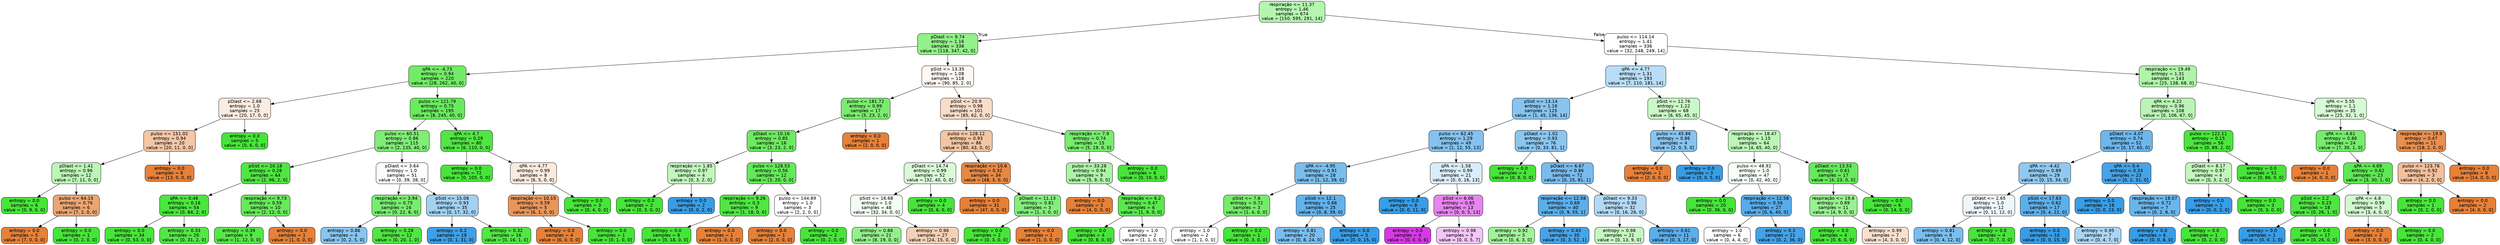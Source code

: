digraph Tree {
node [shape=box, style="filled, rounded", color="black", fontname="helvetica"] ;
edge [fontname="helvetica"] ;
0 [label="respiração <= 11.37\nentropy = 1.46\nsamples = 674\nvalue = [150, 595, 291, 14]", fillcolor="#b5f5b0"] ;
1 [label="pDiast <= 9.74\nentropy = 1.16\nsamples = 338\nvalue = [118, 347, 42, 0]", fillcolor="#93f08a"] ;
0 -> 1 [labeldistance=2.5, labelangle=45, headlabel="True"] ;
2 [label="qPA <= -4.73\nentropy = 0.94\nsamples = 220\nvalue = [28, 262, 40, 0]", fillcolor="#72eb67"] ;
1 -> 2 ;
3 [label="pDiast <= 2.68\nentropy = 1.0\nsamples = 25\nvalue = [20, 17, 0, 0]", fillcolor="#fbece1"] ;
2 -> 3 ;
4 [label="pulso <= 151.02\nentropy = 0.94\nsamples = 20\nvalue = [20, 11, 0, 0]", fillcolor="#f3c6a6"] ;
3 -> 4 ;
5 [label="pDiast <= 1.41\nentropy = 0.96\nsamples = 12\nvalue = [7, 11, 0, 0]", fillcolor="#bcf6b7"] ;
4 -> 5 ;
6 [label="entropy = 0.0\nsamples = 6\nvalue = [0, 9, 0, 0]", fillcolor="#47e539"] ;
5 -> 6 ;
7 [label="pulso <= 64.15\nentropy = 0.76\nsamples = 6\nvalue = [7, 2, 0, 0]", fillcolor="#eca572"] ;
5 -> 7 ;
8 [label="entropy = 0.0\nsamples = 5\nvalue = [7, 0, 0, 0]", fillcolor="#e58139"] ;
7 -> 8 ;
9 [label="entropy = 0.0\nsamples = 1\nvalue = [0, 2, 0, 0]", fillcolor="#47e539"] ;
7 -> 9 ;
10 [label="entropy = 0.0\nsamples = 8\nvalue = [13, 0, 0, 0]", fillcolor="#e58139"] ;
4 -> 10 ;
11 [label="entropy = 0.0\nsamples = 5\nvalue = [0, 6, 0, 0]", fillcolor="#47e539"] ;
3 -> 11 ;
12 [label="pulso <= 121.79\nentropy = 0.75\nsamples = 195\nvalue = [8, 245, 40, 0]", fillcolor="#6aea5f"] ;
2 -> 12 ;
13 [label="pulso <= 60.51\nentropy = 0.86\nsamples = 115\nvalue = [2, 135, 40, 0]", fillcolor="#7fed76"] ;
12 -> 13 ;
14 [label="pSist <= 20.18\nentropy = 0.28\nsamples = 64\nvalue = [2, 96, 2, 0]", fillcolor="#4fe641"] ;
13 -> 14 ;
15 [label="qPA <= 0.46\nentropy = 0.16\nsamples = 54\nvalue = [0, 84, 2, 0]", fillcolor="#4be63e"] ;
14 -> 15 ;
16 [label="entropy = 0.0\nsamples = 34\nvalue = [0, 53, 0, 0]", fillcolor="#47e539"] ;
15 -> 16 ;
17 [label="entropy = 0.33\nsamples = 20\nvalue = [0, 31, 2, 0]", fillcolor="#53e746"] ;
15 -> 17 ;
18 [label="respiração <= 9.73\nentropy = 0.59\nsamples = 10\nvalue = [2, 12, 0, 0]", fillcolor="#66e95a"] ;
14 -> 18 ;
19 [label="entropy = 0.39\nsamples = 9\nvalue = [1, 12, 0, 0]", fillcolor="#56e749"] ;
18 -> 19 ;
20 [label="entropy = 0.0\nsamples = 1\nvalue = [1, 0, 0, 0]", fillcolor="#e58139"] ;
18 -> 20 ;
21 [label="pDiast <= 3.64\nentropy = 1.0\nsamples = 51\nvalue = [0, 39, 38, 0]", fillcolor="#fafefa"] ;
13 -> 21 ;
22 [label="respiração <= 3.94\nentropy = 0.75\nsamples = 16\nvalue = [0, 22, 6, 0]", fillcolor="#79ec6f"] ;
21 -> 22 ;
23 [label="entropy = 0.86\nsamples = 4\nvalue = [0, 2, 5, 0]", fillcolor="#88c4ef"] ;
22 -> 23 ;
24 [label="entropy = 0.28\nsamples = 12\nvalue = [0, 20, 1, 0]", fillcolor="#50e643"] ;
22 -> 24 ;
25 [label="pSist <= 15.08\nentropy = 0.93\nsamples = 35\nvalue = [0, 17, 32, 0]", fillcolor="#a2d1f3"] ;
21 -> 25 ;
26 [label="entropy = 0.2\nsamples = 19\nvalue = [0, 1, 31, 0]", fillcolor="#3fa0e6"] ;
25 -> 26 ;
27 [label="entropy = 0.32\nsamples = 16\nvalue = [0, 16, 1, 0]", fillcolor="#52e745"] ;
25 -> 27 ;
28 [label="qPA <= 4.7\nentropy = 0.29\nsamples = 80\nvalue = [6, 110, 0, 0]", fillcolor="#51e644"] ;
12 -> 28 ;
29 [label="entropy = 0.0\nsamples = 72\nvalue = [0, 105, 0, 0]", fillcolor="#47e539"] ;
28 -> 29 ;
30 [label="qPA <= 4.77\nentropy = 0.99\nsamples = 8\nvalue = [6, 5, 0, 0]", fillcolor="#fbeade"] ;
28 -> 30 ;
31 [label="respiração <= 10.15\nentropy = 0.59\nsamples = 5\nvalue = [6, 1, 0, 0]", fillcolor="#e9965a"] ;
30 -> 31 ;
32 [label="entropy = 0.0\nsamples = 4\nvalue = [6, 0, 0, 0]", fillcolor="#e58139"] ;
31 -> 32 ;
33 [label="entropy = 0.0\nsamples = 1\nvalue = [0, 1, 0, 0]", fillcolor="#47e539"] ;
31 -> 33 ;
34 [label="entropy = 0.0\nsamples = 3\nvalue = [0, 4, 0, 0]", fillcolor="#47e539"] ;
30 -> 34 ;
35 [label="pSist <= 13.35\nentropy = 1.08\nsamples = 118\nvalue = [90, 85, 2, 0]", fillcolor="#fef8f4"] ;
1 -> 35 ;
36 [label="pulso <= 181.72\nentropy = 0.99\nsamples = 17\nvalue = [5, 23, 2, 0]", fillcolor="#7bec70"] ;
35 -> 36 ;
37 [label="pDiast <= 10.16\nentropy = 0.85\nsamples = 16\nvalue = [3, 23, 2, 0]", fillcolor="#6cea61"] ;
36 -> 37 ;
38 [label="respiração <= 1.85\nentropy = 0.97\nsamples = 4\nvalue = [0, 3, 2, 0]", fillcolor="#c2f6bd"] ;
37 -> 38 ;
39 [label="entropy = 0.0\nsamples = 2\nvalue = [0, 3, 0, 0]", fillcolor="#47e539"] ;
38 -> 39 ;
40 [label="entropy = 0.0\nsamples = 2\nvalue = [0, 0, 2, 0]", fillcolor="#399de5"] ;
38 -> 40 ;
41 [label="pulso <= 128.53\nentropy = 0.56\nsamples = 12\nvalue = [3, 20, 0, 0]", fillcolor="#63e957"] ;
37 -> 41 ;
42 [label="respiração <= 9.26\nentropy = 0.3\nsamples = 9\nvalue = [1, 18, 0, 0]", fillcolor="#51e644"] ;
41 -> 42 ;
43 [label="entropy = 0.0\nsamples = 8\nvalue = [0, 18, 0, 0]", fillcolor="#47e539"] ;
42 -> 43 ;
44 [label="entropy = 0.0\nsamples = 1\nvalue = [1, 0, 0, 0]", fillcolor="#e58139"] ;
42 -> 44 ;
45 [label="pulso <= 144.89\nentropy = 1.0\nsamples = 3\nvalue = [2, 2, 0, 0]", fillcolor="#ffffff"] ;
41 -> 45 ;
46 [label="entropy = 0.0\nsamples = 1\nvalue = [2, 0, 0, 0]", fillcolor="#e58139"] ;
45 -> 46 ;
47 [label="entropy = 0.0\nsamples = 2\nvalue = [0, 2, 0, 0]", fillcolor="#47e539"] ;
45 -> 47 ;
48 [label="entropy = 0.0\nsamples = 1\nvalue = [2, 0, 0, 0]", fillcolor="#e58139"] ;
36 -> 48 ;
49 [label="pSist <= 20.9\nentropy = 0.98\nsamples = 101\nvalue = [85, 62, 0, 0]", fillcolor="#f8ddc9"] ;
35 -> 49 ;
50 [label="pulso <= 128.12\nentropy = 0.93\nsamples = 86\nvalue = [80, 43, 0, 0]", fillcolor="#f3c5a3"] ;
49 -> 50 ;
51 [label="pDiast <= 14.74\nentropy = 0.99\nsamples = 52\nvalue = [32, 40, 0, 0]", fillcolor="#dafad7"] ;
50 -> 51 ;
52 [label="pSist <= 16.68\nentropy = 1.0\nsamples = 48\nvalue = [32, 34, 0, 0]", fillcolor="#f4fdf3"] ;
51 -> 52 ;
53 [label="entropy = 0.88\nsamples = 21\nvalue = [8, 19, 0, 0]", fillcolor="#94f08c"] ;
52 -> 53 ;
54 [label="entropy = 0.96\nsamples = 27\nvalue = [24, 15, 0, 0]", fillcolor="#f5d0b5"] ;
52 -> 54 ;
55 [label="entropy = 0.0\nsamples = 4\nvalue = [0, 6, 0, 0]", fillcolor="#47e539"] ;
51 -> 55 ;
56 [label="respiração <= 10.6\nentropy = 0.32\nsamples = 34\nvalue = [48, 3, 0, 0]", fillcolor="#e78945"] ;
50 -> 56 ;
57 [label="entropy = 0.0\nsamples = 31\nvalue = [47, 0, 0, 0]", fillcolor="#e58139"] ;
56 -> 57 ;
58 [label="pDiast <= 11.13\nentropy = 0.81\nsamples = 3\nvalue = [1, 3, 0, 0]", fillcolor="#84ee7b"] ;
56 -> 58 ;
59 [label="entropy = 0.0\nsamples = 2\nvalue = [0, 3, 0, 0]", fillcolor="#47e539"] ;
58 -> 59 ;
60 [label="entropy = 0.0\nsamples = 1\nvalue = [1, 0, 0, 0]", fillcolor="#e58139"] ;
58 -> 60 ;
61 [label="respiração <= 7.9\nentropy = 0.74\nsamples = 15\nvalue = [5, 19, 0, 0]", fillcolor="#77ec6d"] ;
49 -> 61 ;
62 [label="pulso <= 33.28\nentropy = 0.94\nsamples = 9\nvalue = [5, 9, 0, 0]", fillcolor="#adf3a7"] ;
61 -> 62 ;
63 [label="entropy = 0.0\nsamples = 3\nvalue = [4, 0, 0, 0]", fillcolor="#e58139"] ;
62 -> 63 ;
64 [label="respiração <= 6.2\nentropy = 0.47\nsamples = 6\nvalue = [1, 9, 0, 0]", fillcolor="#5be84f"] ;
62 -> 64 ;
65 [label="entropy = 0.0\nsamples = 4\nvalue = [0, 8, 0, 0]", fillcolor="#47e539"] ;
64 -> 65 ;
66 [label="entropy = 1.0\nsamples = 2\nvalue = [1, 1, 0, 0]", fillcolor="#ffffff"] ;
64 -> 66 ;
67 [label="entropy = 0.0\nsamples = 6\nvalue = [0, 10, 0, 0]", fillcolor="#47e539"] ;
61 -> 67 ;
68 [label="pulso <= 114.14\nentropy = 1.41\nsamples = 336\nvalue = [32, 248, 249, 14]", fillcolor="#feffff"] ;
0 -> 68 [labeldistance=2.5, labelangle=-45, headlabel="False"] ;
69 [label="qPA <= 4.77\nentropy = 1.31\nsamples = 193\nvalue = [7, 110, 181, 14]", fillcolor="#b9ddf6"] ;
68 -> 69 ;
70 [label="pSist <= 13.14\nentropy = 1.16\nsamples = 125\nvalue = [1, 45, 136, 14]", fillcolor="#88c4ef"] ;
69 -> 70 ;
71 [label="pulso <= 62.45\nentropy = 1.29\nsamples = 49\nvalue = [1, 12, 55, 13]", fillcolor="#85c2ef"] ;
70 -> 71 ;
72 [label="qPA <= -4.95\nentropy = 0.91\nsamples = 28\nvalue = [1, 12, 39, 0]", fillcolor="#79bded"] ;
71 -> 72 ;
73 [label="pSist <= 7.6\nentropy = 0.72\nsamples = 3\nvalue = [1, 4, 0, 0]", fillcolor="#75ec6a"] ;
72 -> 73 ;
74 [label="entropy = 1.0\nsamples = 2\nvalue = [1, 1, 0, 0]", fillcolor="#ffffff"] ;
73 -> 74 ;
75 [label="entropy = 0.0\nsamples = 1\nvalue = [0, 3, 0, 0]", fillcolor="#47e539"] ;
73 -> 75 ;
76 [label="pSist <= 12.1\nentropy = 0.66\nsamples = 25\nvalue = [0, 8, 39, 0]", fillcolor="#62b1ea"] ;
72 -> 76 ;
77 [label="entropy = 0.81\nsamples = 20\nvalue = [0, 8, 24, 0]", fillcolor="#7bbeee"] ;
76 -> 77 ;
78 [label="entropy = 0.0\nsamples = 5\nvalue = [0, 0, 15, 0]", fillcolor="#399de5"] ;
76 -> 78 ;
79 [label="qPA <= -1.58\nentropy = 0.99\nsamples = 21\nvalue = [0, 0, 16, 13]", fillcolor="#daedfa"] ;
71 -> 79 ;
80 [label="entropy = 0.0\nsamples = 8\nvalue = [0, 0, 11, 0]", fillcolor="#399de5"] ;
79 -> 80 ;
81 [label="pSist <= 6.06\nentropy = 0.85\nsamples = 13\nvalue = [0, 0, 5, 13]", fillcolor="#e685ef"] ;
79 -> 81 ;
82 [label="entropy = 0.0\nsamples = 4\nvalue = [0, 0, 0, 6]", fillcolor="#d739e5"] ;
81 -> 82 ;
83 [label="entropy = 0.98\nsamples = 9\nvalue = [0, 0, 5, 7]", fillcolor="#f4c6f8"] ;
81 -> 83 ;
84 [label="pDiast <= 1.02\nentropy = 0.93\nsamples = 76\nvalue = [0, 33, 81, 1]", fillcolor="#8bc6f0"] ;
70 -> 84 ;
85 [label="entropy = 0.0\nsamples = 4\nvalue = [0, 8, 0, 0]", fillcolor="#47e539"] ;
84 -> 85 ;
86 [label="pDiast <= 6.67\nentropy = 0.86\nsamples = 72\nvalue = [0, 25, 81, 1]", fillcolor="#78bced"] ;
84 -> 86 ;
87 [label="respiração <= 12.58\nentropy = 0.69\nsamples = 40\nvalue = [0, 9, 55, 1]", fillcolor="#5caeea"] ;
86 -> 87 ;
88 [label="entropy = 0.92\nsamples = 5\nvalue = [0, 6, 3, 0]", fillcolor="#a3f29c"] ;
87 -> 88 ;
89 [label="entropy = 0.43\nsamples = 35\nvalue = [0, 3, 52, 1]", fillcolor="#48a4e7"] ;
87 -> 89 ;
90 [label="pDiast <= 9.33\nentropy = 0.96\nsamples = 32\nvalue = [0, 16, 26, 0]", fillcolor="#b3d9f5"] ;
86 -> 90 ;
91 [label="entropy = 0.98\nsamples = 21\nvalue = [0, 13, 9, 0]", fillcolor="#c6f7c2"] ;
90 -> 91 ;
92 [label="entropy = 0.61\nsamples = 11\nvalue = [0, 3, 17, 0]", fillcolor="#5caeea"] ;
90 -> 92 ;
93 [label="pSist <= 12.76\nentropy = 1.22\nsamples = 68\nvalue = [6, 65, 45, 0]", fillcolor="#cbf8c7"] ;
69 -> 93 ;
94 [label="pulso <= 45.86\nentropy = 0.86\nsamples = 4\nvalue = [2, 0, 5, 0]", fillcolor="#88c4ef"] ;
93 -> 94 ;
95 [label="entropy = 0.0\nsamples = 1\nvalue = [2, 0, 0, 0]", fillcolor="#e58139"] ;
94 -> 95 ;
96 [label="entropy = 0.0\nsamples = 3\nvalue = [0, 0, 5, 0]", fillcolor="#399de5"] ;
94 -> 96 ;
97 [label="respiração <= 18.47\nentropy = 1.15\nsamples = 64\nvalue = [4, 65, 40, 0]", fillcolor="#bcf6b7"] ;
93 -> 97 ;
98 [label="pulso <= 48.92\nentropy = 1.0\nsamples = 47\nvalue = [0, 42, 40, 0]", fillcolor="#f6fef6"] ;
97 -> 98 ;
99 [label="entropy = 0.0\nsamples = 20\nvalue = [0, 36, 0, 0]", fillcolor="#47e539"] ;
98 -> 99 ;
100 [label="respiração <= 12.58\nentropy = 0.56\nsamples = 27\nvalue = [0, 6, 40, 0]", fillcolor="#57ace9"] ;
98 -> 100 ;
101 [label="entropy = 1.0\nsamples = 6\nvalue = [0, 4, 4, 0]", fillcolor="#ffffff"] ;
100 -> 101 ;
102 [label="entropy = 0.3\nsamples = 21\nvalue = [0, 2, 36, 0]", fillcolor="#44a2e6"] ;
100 -> 102 ;
103 [label="pDiast <= 13.53\nentropy = 0.61\nsamples = 17\nvalue = [4, 23, 0, 0]", fillcolor="#67ea5b"] ;
97 -> 103 ;
104 [label="respiração <= 19.6\nentropy = 0.89\nsamples = 11\nvalue = [4, 9, 0, 0]", fillcolor="#99f191"] ;
103 -> 104 ;
105 [label="entropy = 0.0\nsamples = 4\nvalue = [0, 6, 0, 0]", fillcolor="#47e539"] ;
104 -> 105 ;
106 [label="entropy = 0.99\nsamples = 7\nvalue = [4, 3, 0, 0]", fillcolor="#f8e0ce"] ;
104 -> 106 ;
107 [label="entropy = 0.0\nsamples = 6\nvalue = [0, 14, 0, 0]", fillcolor="#47e539"] ;
103 -> 107 ;
108 [label="respiração <= 19.49\nentropy = 1.31\nsamples = 143\nvalue = [25, 138, 68, 0]", fillcolor="#b0f4aa"] ;
68 -> 108 ;
109 [label="qPA <= 4.22\nentropy = 0.96\nsamples = 108\nvalue = [0, 106, 67, 0]", fillcolor="#bbf5b6"] ;
108 -> 109 ;
110 [label="pDiast <= 4.07\nentropy = 0.74\nsamples = 52\nvalue = [0, 17, 65, 0]", fillcolor="#6db7ec"] ;
109 -> 110 ;
111 [label="qPA <= -4.42\nentropy = 0.89\nsamples = 29\nvalue = [0, 15, 34, 0]", fillcolor="#90c8f0"] ;
110 -> 111 ;
112 [label="pDiast <= 2.65\nentropy = 1.0\nsamples = 12\nvalue = [0, 11, 12, 0]", fillcolor="#eff7fd"] ;
111 -> 112 ;
113 [label="entropy = 0.81\nsamples = 8\nvalue = [0, 4, 12, 0]", fillcolor="#7bbeee"] ;
112 -> 113 ;
114 [label="entropy = 0.0\nsamples = 4\nvalue = [0, 7, 0, 0]", fillcolor="#47e539"] ;
112 -> 114 ;
115 [label="pSist <= 17.63\nentropy = 0.62\nsamples = 17\nvalue = [0, 4, 22, 0]", fillcolor="#5dafea"] ;
111 -> 115 ;
116 [label="entropy = 0.0\nsamples = 10\nvalue = [0, 0, 15, 0]", fillcolor="#399de5"] ;
115 -> 116 ;
117 [label="entropy = 0.95\nsamples = 7\nvalue = [0, 4, 7, 0]", fillcolor="#aad5f4"] ;
115 -> 117 ;
118 [label="qPA <= 0.4\nentropy = 0.33\nsamples = 23\nvalue = [0, 2, 31, 0]", fillcolor="#46a3e7"] ;
110 -> 118 ;
119 [label="entropy = 0.0\nsamples = 16\nvalue = [0, 0, 23, 0]", fillcolor="#399de5"] ;
118 -> 119 ;
120 [label="respiração <= 18.07\nentropy = 0.72\nsamples = 7\nvalue = [0, 2, 8, 0]", fillcolor="#6ab6ec"] ;
118 -> 120 ;
121 [label="entropy = 0.0\nsamples = 6\nvalue = [0, 0, 8, 0]", fillcolor="#399de5"] ;
120 -> 121 ;
122 [label="entropy = 0.0\nsamples = 1\nvalue = [0, 2, 0, 0]", fillcolor="#47e539"] ;
120 -> 122 ;
123 [label="pulso <= 122.11\nentropy = 0.15\nsamples = 56\nvalue = [0, 89, 2, 0]", fillcolor="#4be63d"] ;
109 -> 123 ;
124 [label="pDiast <= 8.17\nentropy = 0.97\nsamples = 4\nvalue = [0, 3, 2, 0]", fillcolor="#c2f6bd"] ;
123 -> 124 ;
125 [label="entropy = 0.0\nsamples = 1\nvalue = [0, 0, 2, 0]", fillcolor="#399de5"] ;
124 -> 125 ;
126 [label="entropy = 0.0\nsamples = 3\nvalue = [0, 3, 0, 0]", fillcolor="#47e539"] ;
124 -> 126 ;
127 [label="entropy = 0.0\nsamples = 52\nvalue = [0, 86, 0, 0]", fillcolor="#47e539"] ;
123 -> 127 ;
128 [label="qPA <= 5.55\nentropy = 1.1\nsamples = 35\nvalue = [25, 32, 1, 0]", fillcolor="#d8f9d5"] ;
108 -> 128 ;
129 [label="qPA <= -4.61\nentropy = 0.86\nsamples = 24\nvalue = [7, 30, 1, 0]", fillcolor="#76ec6c"] ;
128 -> 129 ;
130 [label="entropy = 0.0\nsamples = 1\nvalue = [4, 0, 0, 0]", fillcolor="#e58139"] ;
129 -> 130 ;
131 [label="qPA <= 4.69\nentropy = 0.62\nsamples = 23\nvalue = [3, 30, 1, 0]", fillcolor="#5fe853"] ;
129 -> 131 ;
132 [label="pSist <= 2.2\nentropy = 0.23\nsamples = 18\nvalue = [0, 26, 1, 0]", fillcolor="#4ee641"] ;
131 -> 132 ;
133 [label="entropy = 0.0\nsamples = 1\nvalue = [0, 0, 1, 0]", fillcolor="#399de5"] ;
132 -> 133 ;
134 [label="entropy = 0.0\nsamples = 17\nvalue = [0, 26, 0, 0]", fillcolor="#47e539"] ;
132 -> 134 ;
135 [label="qPA <= 4.8\nentropy = 0.99\nsamples = 5\nvalue = [3, 4, 0, 0]", fillcolor="#d1f8ce"] ;
131 -> 135 ;
136 [label="entropy = 0.0\nsamples = 3\nvalue = [3, 0, 0, 0]", fillcolor="#e58139"] ;
135 -> 136 ;
137 [label="entropy = 0.0\nsamples = 2\nvalue = [0, 4, 0, 0]", fillcolor="#47e539"] ;
135 -> 137 ;
138 [label="respiração <= 19.9\nentropy = 0.47\nsamples = 11\nvalue = [18, 2, 0, 0]", fillcolor="#e88f4f"] ;
128 -> 138 ;
139 [label="pulso <= 123.78\nentropy = 0.92\nsamples = 3\nvalue = [4, 2, 0, 0]", fillcolor="#f2c09c"] ;
138 -> 139 ;
140 [label="entropy = 0.0\nsamples = 1\nvalue = [0, 2, 0, 0]", fillcolor="#47e539"] ;
139 -> 140 ;
141 [label="entropy = 0.0\nsamples = 2\nvalue = [4, 0, 0, 0]", fillcolor="#e58139"] ;
139 -> 141 ;
142 [label="entropy = 0.0\nsamples = 8\nvalue = [14, 0, 0, 0]", fillcolor="#e58139"] ;
138 -> 142 ;
}